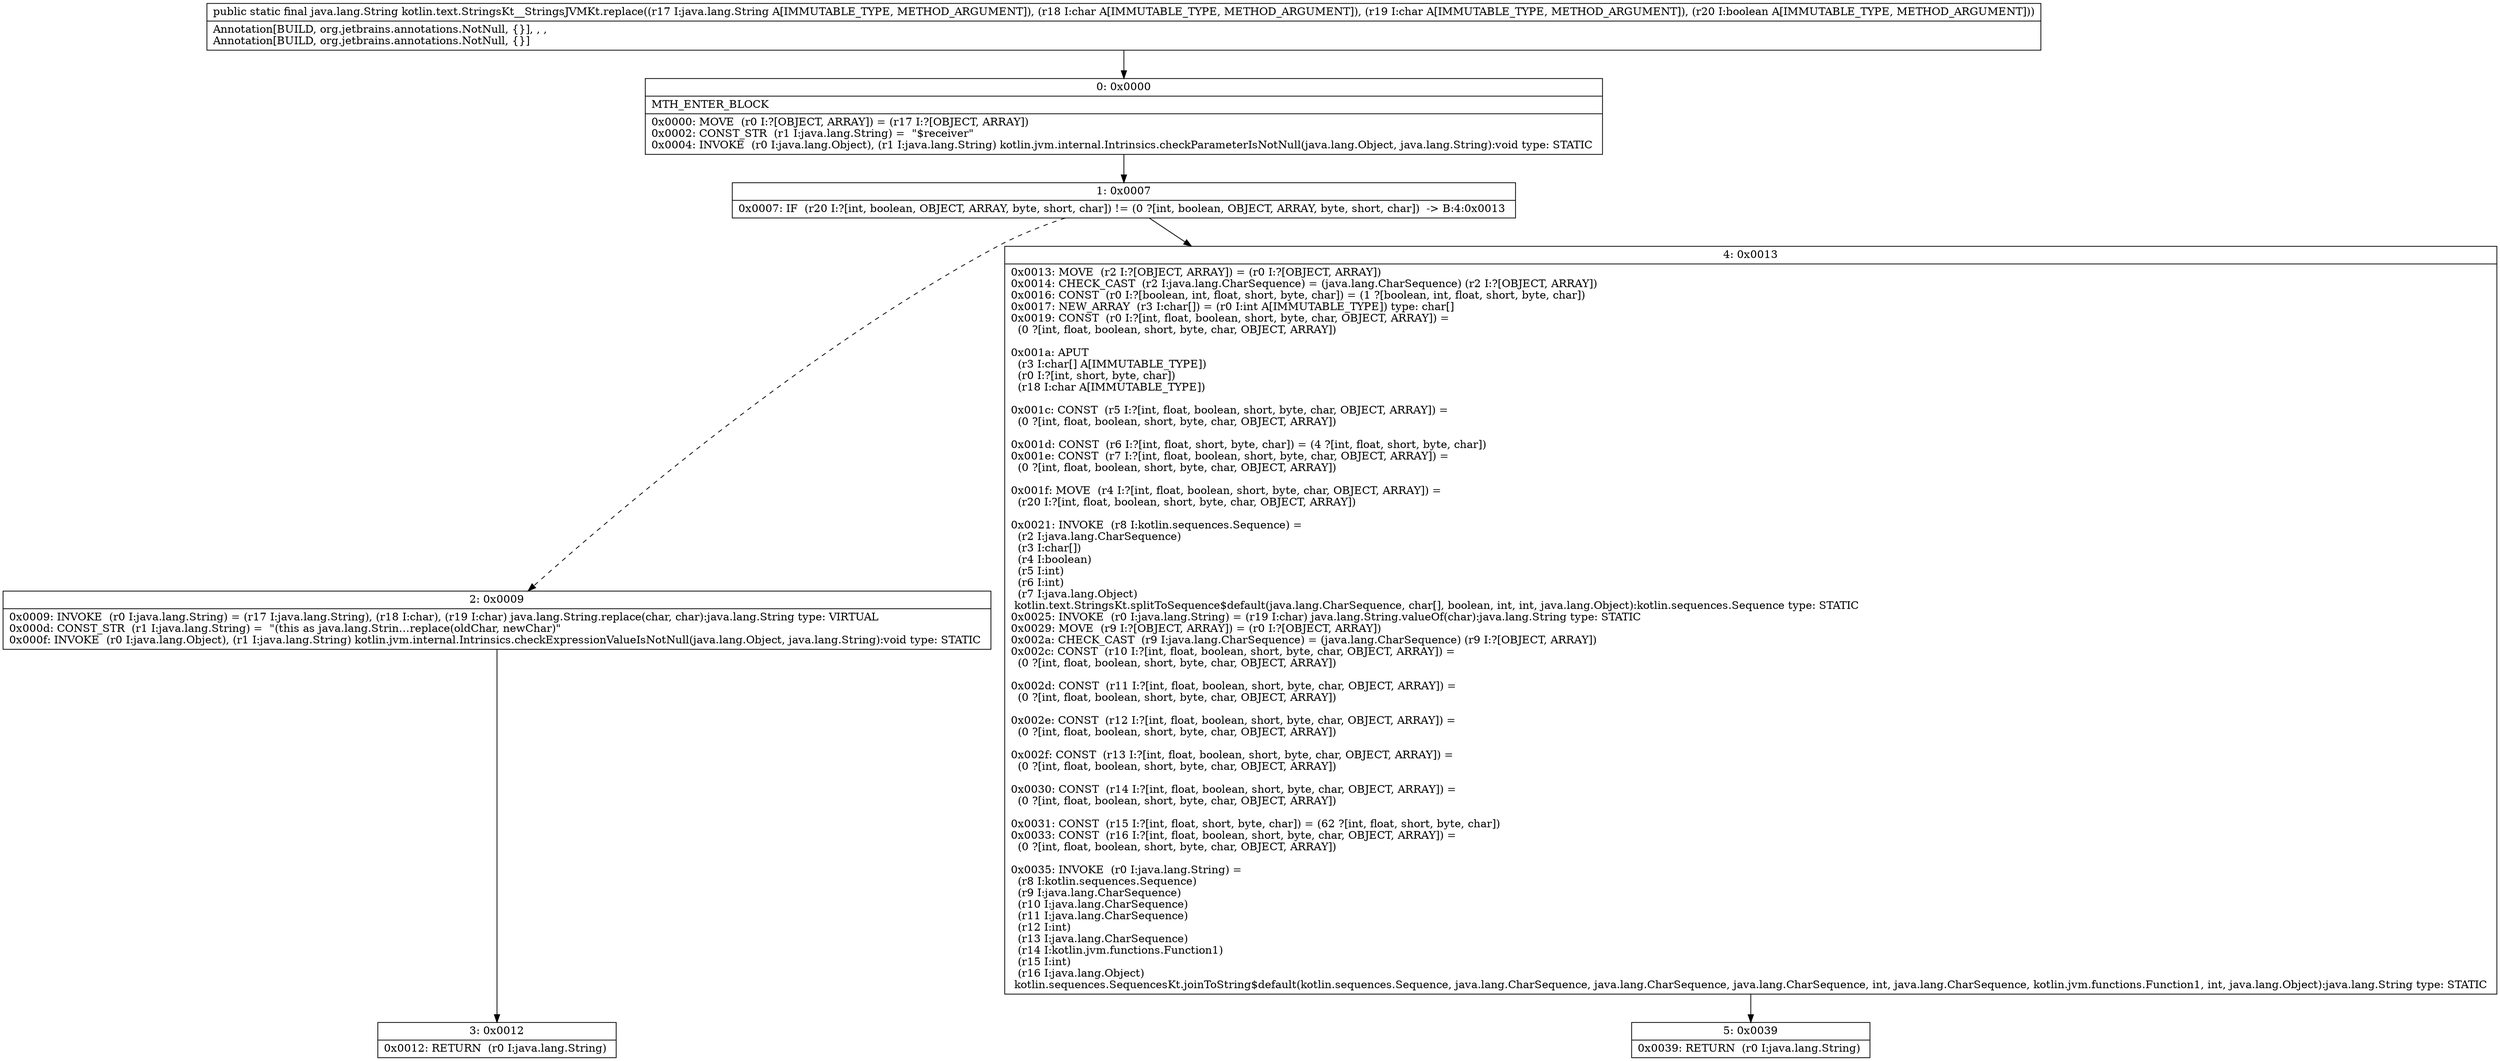 digraph "CFG forkotlin.text.StringsKt__StringsJVMKt.replace(Ljava\/lang\/String;CCZ)Ljava\/lang\/String;" {
Node_0 [shape=record,label="{0\:\ 0x0000|MTH_ENTER_BLOCK\l|0x0000: MOVE  (r0 I:?[OBJECT, ARRAY]) = (r17 I:?[OBJECT, ARRAY]) \l0x0002: CONST_STR  (r1 I:java.lang.String) =  \"$receiver\" \l0x0004: INVOKE  (r0 I:java.lang.Object), (r1 I:java.lang.String) kotlin.jvm.internal.Intrinsics.checkParameterIsNotNull(java.lang.Object, java.lang.String):void type: STATIC \l}"];
Node_1 [shape=record,label="{1\:\ 0x0007|0x0007: IF  (r20 I:?[int, boolean, OBJECT, ARRAY, byte, short, char]) != (0 ?[int, boolean, OBJECT, ARRAY, byte, short, char])  \-\> B:4:0x0013 \l}"];
Node_2 [shape=record,label="{2\:\ 0x0009|0x0009: INVOKE  (r0 I:java.lang.String) = (r17 I:java.lang.String), (r18 I:char), (r19 I:char) java.lang.String.replace(char, char):java.lang.String type: VIRTUAL \l0x000d: CONST_STR  (r1 I:java.lang.String) =  \"(this as java.lang.Strin…replace(oldChar, newChar)\" \l0x000f: INVOKE  (r0 I:java.lang.Object), (r1 I:java.lang.String) kotlin.jvm.internal.Intrinsics.checkExpressionValueIsNotNull(java.lang.Object, java.lang.String):void type: STATIC \l}"];
Node_3 [shape=record,label="{3\:\ 0x0012|0x0012: RETURN  (r0 I:java.lang.String) \l}"];
Node_4 [shape=record,label="{4\:\ 0x0013|0x0013: MOVE  (r2 I:?[OBJECT, ARRAY]) = (r0 I:?[OBJECT, ARRAY]) \l0x0014: CHECK_CAST  (r2 I:java.lang.CharSequence) = (java.lang.CharSequence) (r2 I:?[OBJECT, ARRAY]) \l0x0016: CONST  (r0 I:?[boolean, int, float, short, byte, char]) = (1 ?[boolean, int, float, short, byte, char]) \l0x0017: NEW_ARRAY  (r3 I:char[]) = (r0 I:int A[IMMUTABLE_TYPE]) type: char[] \l0x0019: CONST  (r0 I:?[int, float, boolean, short, byte, char, OBJECT, ARRAY]) = \l  (0 ?[int, float, boolean, short, byte, char, OBJECT, ARRAY])\l \l0x001a: APUT  \l  (r3 I:char[] A[IMMUTABLE_TYPE])\l  (r0 I:?[int, short, byte, char])\l  (r18 I:char A[IMMUTABLE_TYPE])\l \l0x001c: CONST  (r5 I:?[int, float, boolean, short, byte, char, OBJECT, ARRAY]) = \l  (0 ?[int, float, boolean, short, byte, char, OBJECT, ARRAY])\l \l0x001d: CONST  (r6 I:?[int, float, short, byte, char]) = (4 ?[int, float, short, byte, char]) \l0x001e: CONST  (r7 I:?[int, float, boolean, short, byte, char, OBJECT, ARRAY]) = \l  (0 ?[int, float, boolean, short, byte, char, OBJECT, ARRAY])\l \l0x001f: MOVE  (r4 I:?[int, float, boolean, short, byte, char, OBJECT, ARRAY]) = \l  (r20 I:?[int, float, boolean, short, byte, char, OBJECT, ARRAY])\l \l0x0021: INVOKE  (r8 I:kotlin.sequences.Sequence) = \l  (r2 I:java.lang.CharSequence)\l  (r3 I:char[])\l  (r4 I:boolean)\l  (r5 I:int)\l  (r6 I:int)\l  (r7 I:java.lang.Object)\l kotlin.text.StringsKt.splitToSequence$default(java.lang.CharSequence, char[], boolean, int, int, java.lang.Object):kotlin.sequences.Sequence type: STATIC \l0x0025: INVOKE  (r0 I:java.lang.String) = (r19 I:char) java.lang.String.valueOf(char):java.lang.String type: STATIC \l0x0029: MOVE  (r9 I:?[OBJECT, ARRAY]) = (r0 I:?[OBJECT, ARRAY]) \l0x002a: CHECK_CAST  (r9 I:java.lang.CharSequence) = (java.lang.CharSequence) (r9 I:?[OBJECT, ARRAY]) \l0x002c: CONST  (r10 I:?[int, float, boolean, short, byte, char, OBJECT, ARRAY]) = \l  (0 ?[int, float, boolean, short, byte, char, OBJECT, ARRAY])\l \l0x002d: CONST  (r11 I:?[int, float, boolean, short, byte, char, OBJECT, ARRAY]) = \l  (0 ?[int, float, boolean, short, byte, char, OBJECT, ARRAY])\l \l0x002e: CONST  (r12 I:?[int, float, boolean, short, byte, char, OBJECT, ARRAY]) = \l  (0 ?[int, float, boolean, short, byte, char, OBJECT, ARRAY])\l \l0x002f: CONST  (r13 I:?[int, float, boolean, short, byte, char, OBJECT, ARRAY]) = \l  (0 ?[int, float, boolean, short, byte, char, OBJECT, ARRAY])\l \l0x0030: CONST  (r14 I:?[int, float, boolean, short, byte, char, OBJECT, ARRAY]) = \l  (0 ?[int, float, boolean, short, byte, char, OBJECT, ARRAY])\l \l0x0031: CONST  (r15 I:?[int, float, short, byte, char]) = (62 ?[int, float, short, byte, char]) \l0x0033: CONST  (r16 I:?[int, float, boolean, short, byte, char, OBJECT, ARRAY]) = \l  (0 ?[int, float, boolean, short, byte, char, OBJECT, ARRAY])\l \l0x0035: INVOKE  (r0 I:java.lang.String) = \l  (r8 I:kotlin.sequences.Sequence)\l  (r9 I:java.lang.CharSequence)\l  (r10 I:java.lang.CharSequence)\l  (r11 I:java.lang.CharSequence)\l  (r12 I:int)\l  (r13 I:java.lang.CharSequence)\l  (r14 I:kotlin.jvm.functions.Function1)\l  (r15 I:int)\l  (r16 I:java.lang.Object)\l kotlin.sequences.SequencesKt.joinToString$default(kotlin.sequences.Sequence, java.lang.CharSequence, java.lang.CharSequence, java.lang.CharSequence, int, java.lang.CharSequence, kotlin.jvm.functions.Function1, int, java.lang.Object):java.lang.String type: STATIC \l}"];
Node_5 [shape=record,label="{5\:\ 0x0039|0x0039: RETURN  (r0 I:java.lang.String) \l}"];
MethodNode[shape=record,label="{public static final java.lang.String kotlin.text.StringsKt__StringsJVMKt.replace((r17 I:java.lang.String A[IMMUTABLE_TYPE, METHOD_ARGUMENT]), (r18 I:char A[IMMUTABLE_TYPE, METHOD_ARGUMENT]), (r19 I:char A[IMMUTABLE_TYPE, METHOD_ARGUMENT]), (r20 I:boolean A[IMMUTABLE_TYPE, METHOD_ARGUMENT]))  | Annotation[BUILD, org.jetbrains.annotations.NotNull, \{\}], , , \lAnnotation[BUILD, org.jetbrains.annotations.NotNull, \{\}]\l}"];
MethodNode -> Node_0;
Node_0 -> Node_1;
Node_1 -> Node_2[style=dashed];
Node_1 -> Node_4;
Node_2 -> Node_3;
Node_4 -> Node_5;
}

